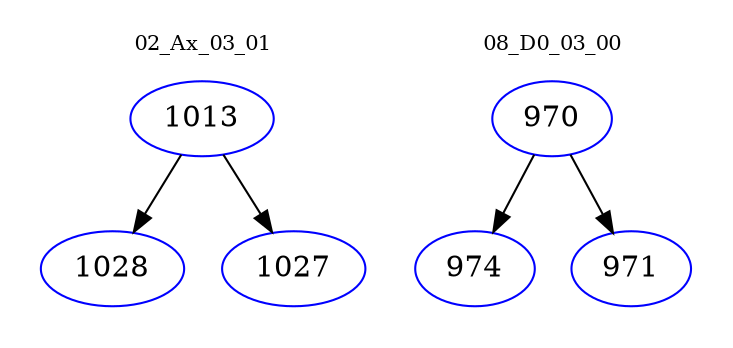 digraph{
subgraph cluster_0 {
color = white
label = "02_Ax_03_01";
fontsize=10;
T0_1013 [label="1013", color="blue"]
T0_1013 -> T0_1028 [color="black"]
T0_1028 [label="1028", color="blue"]
T0_1013 -> T0_1027 [color="black"]
T0_1027 [label="1027", color="blue"]
}
subgraph cluster_1 {
color = white
label = "08_D0_03_00";
fontsize=10;
T1_970 [label="970", color="blue"]
T1_970 -> T1_974 [color="black"]
T1_974 [label="974", color="blue"]
T1_970 -> T1_971 [color="black"]
T1_971 [label="971", color="blue"]
}
}

